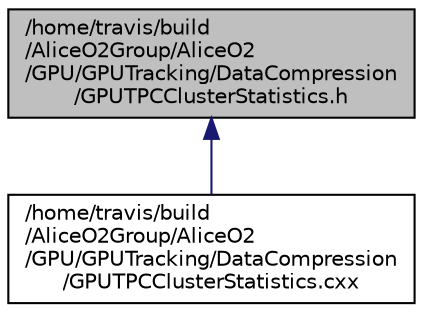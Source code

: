 digraph "/home/travis/build/AliceO2Group/AliceO2/GPU/GPUTracking/DataCompression/GPUTPCClusterStatistics.h"
{
 // INTERACTIVE_SVG=YES
  bgcolor="transparent";
  edge [fontname="Helvetica",fontsize="10",labelfontname="Helvetica",labelfontsize="10"];
  node [fontname="Helvetica",fontsize="10",shape=record];
  Node29 [label="/home/travis/build\l/AliceO2Group/AliceO2\l/GPU/GPUTracking/DataCompression\l/GPUTPCClusterStatistics.h",height=0.2,width=0.4,color="black", fillcolor="grey75", style="filled", fontcolor="black"];
  Node29 -> Node30 [dir="back",color="midnightblue",fontsize="10",style="solid",fontname="Helvetica"];
  Node30 [label="/home/travis/build\l/AliceO2Group/AliceO2\l/GPU/GPUTracking/DataCompression\l/GPUTPCClusterStatistics.cxx",height=0.2,width=0.4,color="black",URL="$dd/d27/GPUTPCClusterStatistics_8cxx.html"];
}
